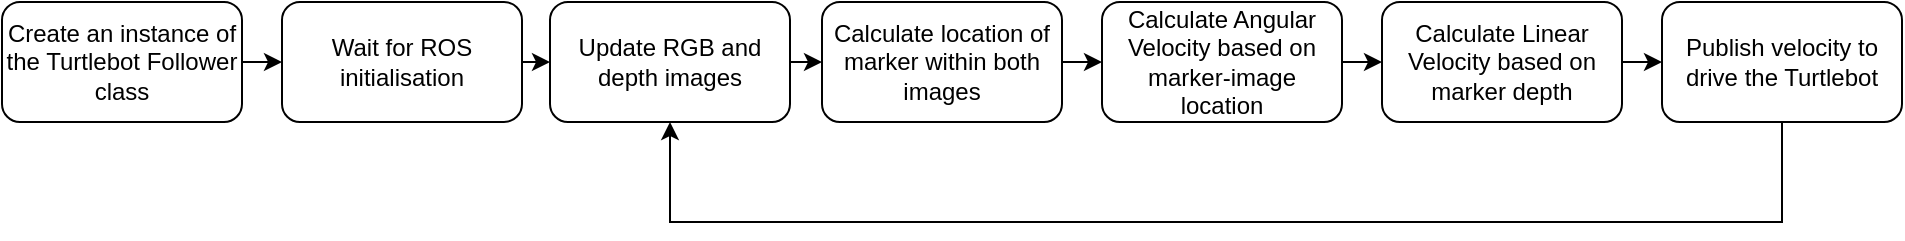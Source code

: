 <mxfile version="18.0.5" type="device"><diagram id="JRXWlMO_ZIAdLnPdaDJn" name="Page-1"><mxGraphModel dx="1422" dy="783" grid="1" gridSize="10" guides="1" tooltips="1" connect="1" arrows="1" fold="1" page="1" pageScale="1" pageWidth="1169" pageHeight="827" math="0" shadow="0"><root><mxCell id="0"/><mxCell id="1" parent="0"/><mxCell id="PoHLt1G7qDsRTPMHjZOi-11" style="edgeStyle=orthogonalEdgeStyle;rounded=0;orthogonalLoop=1;jettySize=auto;html=1;exitX=1;exitY=0.5;exitDx=0;exitDy=0;entryX=0;entryY=0.5;entryDx=0;entryDy=0;" edge="1" parent="1" source="PoHLt1G7qDsRTPMHjZOi-1" target="PoHLt1G7qDsRTPMHjZOi-4"><mxGeometry relative="1" as="geometry"/></mxCell><mxCell id="PoHLt1G7qDsRTPMHjZOi-1" value="Wait for ROS initialisation" style="rounded=1;whiteSpace=wrap;html=1;" vertex="1" parent="1"><mxGeometry x="220" y="130" width="120" height="60" as="geometry"/></mxCell><mxCell id="PoHLt1G7qDsRTPMHjZOi-10" style="edgeStyle=orthogonalEdgeStyle;rounded=0;orthogonalLoop=1;jettySize=auto;html=1;exitX=1;exitY=0.5;exitDx=0;exitDy=0;entryX=0;entryY=0.5;entryDx=0;entryDy=0;" edge="1" parent="1" source="PoHLt1G7qDsRTPMHjZOi-2" target="PoHLt1G7qDsRTPMHjZOi-1"><mxGeometry relative="1" as="geometry"/></mxCell><mxCell id="PoHLt1G7qDsRTPMHjZOi-2" value="Create an instance of the Turtlebot Follower class" style="rounded=1;whiteSpace=wrap;html=1;" vertex="1" parent="1"><mxGeometry x="80" y="130" width="120" height="60" as="geometry"/></mxCell><mxCell id="PoHLt1G7qDsRTPMHjZOi-13" style="edgeStyle=orthogonalEdgeStyle;rounded=0;orthogonalLoop=1;jettySize=auto;html=1;exitX=1;exitY=0.5;exitDx=0;exitDy=0;entryX=0;entryY=0.5;entryDx=0;entryDy=0;" edge="1" parent="1" source="PoHLt1G7qDsRTPMHjZOi-4" target="PoHLt1G7qDsRTPMHjZOi-5"><mxGeometry relative="1" as="geometry"/></mxCell><mxCell id="PoHLt1G7qDsRTPMHjZOi-4" value="Update RGB and depth images" style="rounded=1;whiteSpace=wrap;html=1;" vertex="1" parent="1"><mxGeometry x="354" y="130" width="120" height="60" as="geometry"/></mxCell><mxCell id="PoHLt1G7qDsRTPMHjZOi-14" style="edgeStyle=orthogonalEdgeStyle;rounded=0;orthogonalLoop=1;jettySize=auto;html=1;exitX=1;exitY=0.5;exitDx=0;exitDy=0;entryX=0;entryY=0.5;entryDx=0;entryDy=0;" edge="1" parent="1" source="PoHLt1G7qDsRTPMHjZOi-5" target="PoHLt1G7qDsRTPMHjZOi-6"><mxGeometry relative="1" as="geometry"/></mxCell><mxCell id="PoHLt1G7qDsRTPMHjZOi-5" value="Calculate location of marker within both images" style="rounded=1;whiteSpace=wrap;html=1;" vertex="1" parent="1"><mxGeometry x="490" y="130" width="120" height="60" as="geometry"/></mxCell><mxCell id="PoHLt1G7qDsRTPMHjZOi-15" style="edgeStyle=orthogonalEdgeStyle;rounded=0;orthogonalLoop=1;jettySize=auto;html=1;exitX=1;exitY=0.5;exitDx=0;exitDy=0;entryX=0;entryY=0.5;entryDx=0;entryDy=0;" edge="1" parent="1" source="PoHLt1G7qDsRTPMHjZOi-6" target="PoHLt1G7qDsRTPMHjZOi-8"><mxGeometry relative="1" as="geometry"/></mxCell><mxCell id="PoHLt1G7qDsRTPMHjZOi-6" value="Calculate Angular Velocity based on marker-image location" style="rounded=1;whiteSpace=wrap;html=1;" vertex="1" parent="1"><mxGeometry x="630" y="130" width="120" height="60" as="geometry"/></mxCell><mxCell id="PoHLt1G7qDsRTPMHjZOi-16" style="edgeStyle=orthogonalEdgeStyle;rounded=0;orthogonalLoop=1;jettySize=auto;html=1;exitX=1;exitY=0.5;exitDx=0;exitDy=0;entryX=0;entryY=0.5;entryDx=0;entryDy=0;" edge="1" parent="1" source="PoHLt1G7qDsRTPMHjZOi-8" target="PoHLt1G7qDsRTPMHjZOi-9"><mxGeometry relative="1" as="geometry"/></mxCell><mxCell id="PoHLt1G7qDsRTPMHjZOi-8" value="Calculate Linear Velocity based on marker depth" style="rounded=1;whiteSpace=wrap;html=1;" vertex="1" parent="1"><mxGeometry x="770" y="130" width="120" height="60" as="geometry"/></mxCell><mxCell id="PoHLt1G7qDsRTPMHjZOi-17" style="edgeStyle=orthogonalEdgeStyle;rounded=0;orthogonalLoop=1;jettySize=auto;html=1;exitX=0.5;exitY=1;exitDx=0;exitDy=0;entryX=0.5;entryY=1;entryDx=0;entryDy=0;" edge="1" parent="1" source="PoHLt1G7qDsRTPMHjZOi-9" target="PoHLt1G7qDsRTPMHjZOi-4"><mxGeometry relative="1" as="geometry"><Array as="points"><mxPoint x="970" y="240"/><mxPoint x="414" y="240"/></Array></mxGeometry></mxCell><mxCell id="PoHLt1G7qDsRTPMHjZOi-9" value="Publish velocity to drive the Turtlebot" style="rounded=1;whiteSpace=wrap;html=1;" vertex="1" parent="1"><mxGeometry x="910" y="130" width="120" height="60" as="geometry"/></mxCell></root></mxGraphModel></diagram></mxfile>